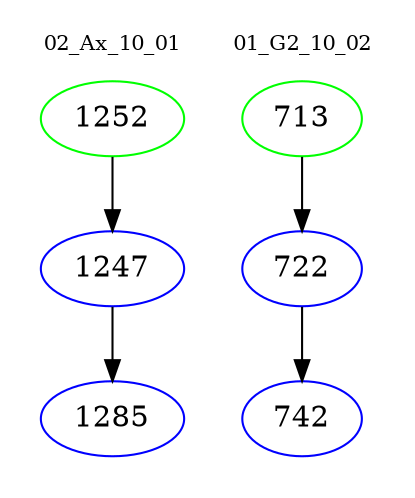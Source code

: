 digraph{
subgraph cluster_0 {
color = white
label = "02_Ax_10_01";
fontsize=10;
T0_1252 [label="1252", color="green"]
T0_1252 -> T0_1247 [color="black"]
T0_1247 [label="1247", color="blue"]
T0_1247 -> T0_1285 [color="black"]
T0_1285 [label="1285", color="blue"]
}
subgraph cluster_1 {
color = white
label = "01_G2_10_02";
fontsize=10;
T1_713 [label="713", color="green"]
T1_713 -> T1_722 [color="black"]
T1_722 [label="722", color="blue"]
T1_722 -> T1_742 [color="black"]
T1_742 [label="742", color="blue"]
}
}
